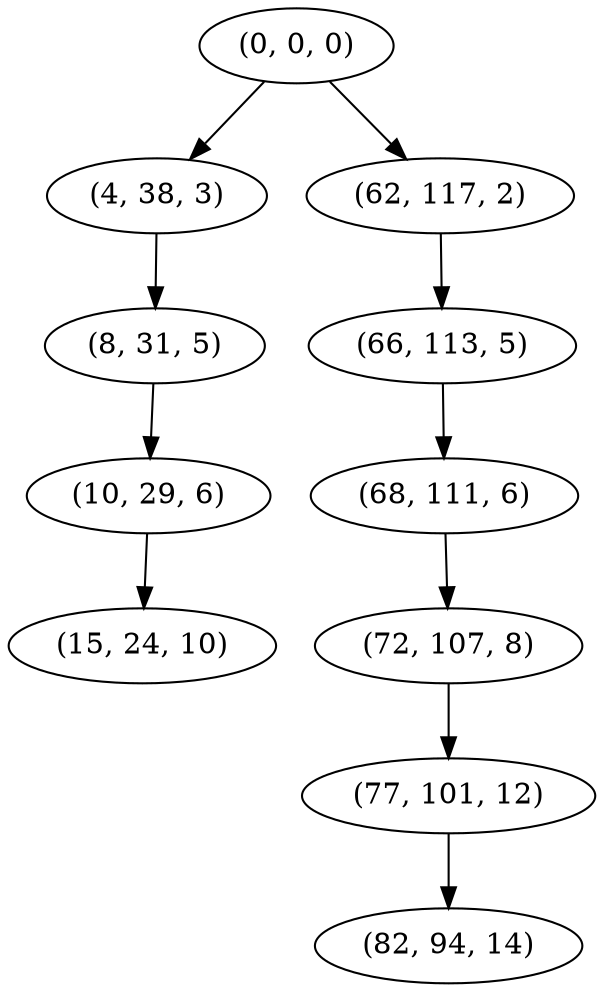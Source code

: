 digraph tree {
    "(0, 0, 0)";
    "(4, 38, 3)";
    "(8, 31, 5)";
    "(10, 29, 6)";
    "(15, 24, 10)";
    "(62, 117, 2)";
    "(66, 113, 5)";
    "(68, 111, 6)";
    "(72, 107, 8)";
    "(77, 101, 12)";
    "(82, 94, 14)";
    "(0, 0, 0)" -> "(4, 38, 3)";
    "(0, 0, 0)" -> "(62, 117, 2)";
    "(4, 38, 3)" -> "(8, 31, 5)";
    "(8, 31, 5)" -> "(10, 29, 6)";
    "(10, 29, 6)" -> "(15, 24, 10)";
    "(62, 117, 2)" -> "(66, 113, 5)";
    "(66, 113, 5)" -> "(68, 111, 6)";
    "(68, 111, 6)" -> "(72, 107, 8)";
    "(72, 107, 8)" -> "(77, 101, 12)";
    "(77, 101, 12)" -> "(82, 94, 14)";
}
